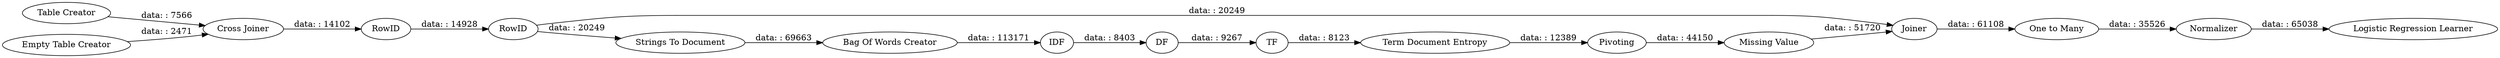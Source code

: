 digraph {
	"-4261948201910647346_359" [label=Pivoting]
	"-4261948201910647346_368" [label=IDF]
	"-4261948201910647346_360" [label=Joiner]
	"-1285030722355251914_365" [label=RowID]
	"-4261948201910647346_349" [label="Bag Of Words Creator"]
	"-1285030722355251914_364" [label="Cross Joiner"]
	"-1285030722355251914_366" [label=RowID]
	"-4261948201910647346_357" [label="Logistic Regression Learner"]
	"-4261948201910647346_353" [label=TF]
	"-1285030722355251914_351" [label="Table Creator"]
	"-4261948201910647346_361" [label="One to Many"]
	"-4261948201910647346_350" [label="Strings To Document"]
	"-4261948201910647346_354" [label="Term Document Entropy"]
	"-4261948201910647346_352" [label=DF]
	"-4261948201910647346_358" [label=Normalizer]
	"-1285030722355251914_363" [label="Empty Table Creator"]
	"-4261948201910647346_362" [label="Missing Value"]
	"-1285030722355251914_351" -> "-1285030722355251914_364" [label="data: : 7566"]
	"-4261948201910647346_362" -> "-4261948201910647346_360" [label="data: : 51720"]
	"-1285030722355251914_365" -> "-1285030722355251914_366" [label="data: : 14928"]
	"-4261948201910647346_361" -> "-4261948201910647346_358" [label="data: : 35526"]
	"-1285030722355251914_366" -> "-4261948201910647346_360" [label="data: : 20249"]
	"-4261948201910647346_354" -> "-4261948201910647346_359" [label="data: : 12389"]
	"-1285030722355251914_364" -> "-1285030722355251914_365" [label="data: : 14102"]
	"-4261948201910647346_358" -> "-4261948201910647346_357" [label="data: : 65038"]
	"-4261948201910647346_368" -> "-4261948201910647346_352" [label="data: : 8403"]
	"-4261948201910647346_352" -> "-4261948201910647346_353" [label="data: : 9267"]
	"-4261948201910647346_353" -> "-4261948201910647346_354" [label="data: : 8123"]
	"-4261948201910647346_350" -> "-4261948201910647346_349" [label="data: : 69663"]
	"-1285030722355251914_366" -> "-4261948201910647346_350" [label="data: : 20249"]
	"-1285030722355251914_363" -> "-1285030722355251914_364" [label="data: : 2471"]
	"-4261948201910647346_359" -> "-4261948201910647346_362" [label="data: : 44150"]
	"-4261948201910647346_349" -> "-4261948201910647346_368" [label="data: : 113171"]
	"-4261948201910647346_360" -> "-4261948201910647346_361" [label="data: : 61108"]
	rankdir=LR
}
